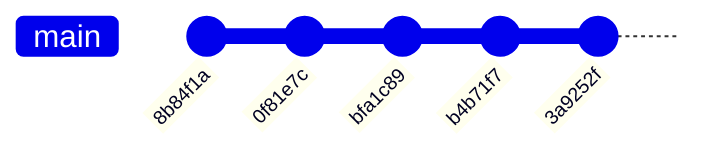 gitGraph:
commit id:"8b84f1a"
commit id:"0f81e7c "
commit id:"bfa1c89"
commit id:"b4b71f7"
commit id:"3a9252f"